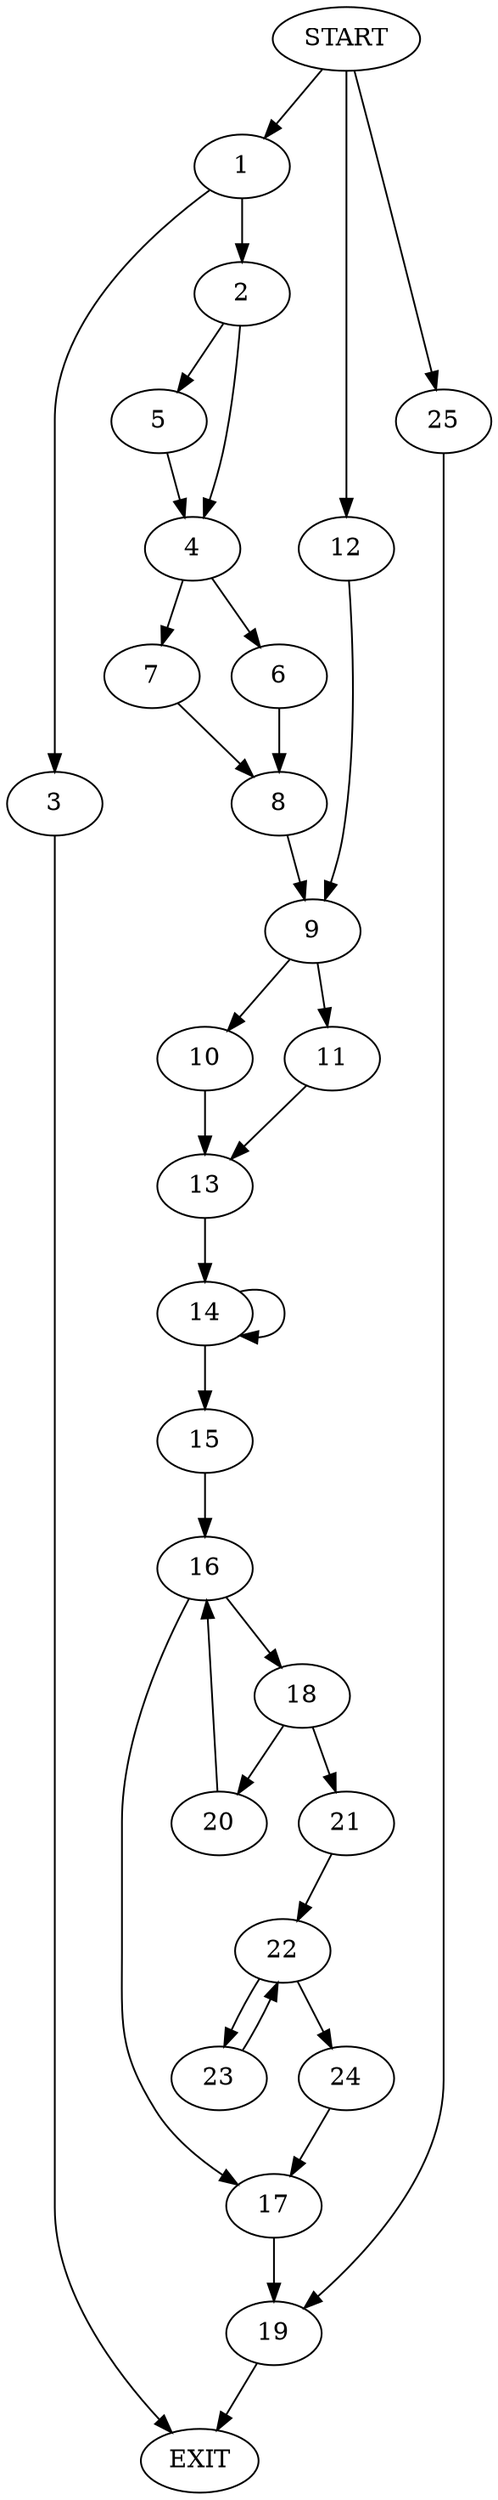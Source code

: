 digraph {
0 [label="START"]
26 [label="EXIT"]
0 -> 1
1 -> 2
1 -> 3
2 -> 4
2 -> 5
3 -> 26
5 -> 4
4 -> 6
4 -> 7
7 -> 8
6 -> 8
8 -> 9
9 -> 10
9 -> 11
0 -> 12
12 -> 9
10 -> 13
11 -> 13
13 -> 14
14 -> 15
14 -> 14
15 -> 16
16 -> 17
16 -> 18
17 -> 19
18 -> 20
18 -> 21
20 -> 16
21 -> 22
22 -> 23
22 -> 24
23 -> 22
24 -> 17
19 -> 26
0 -> 25
25 -> 19
}
